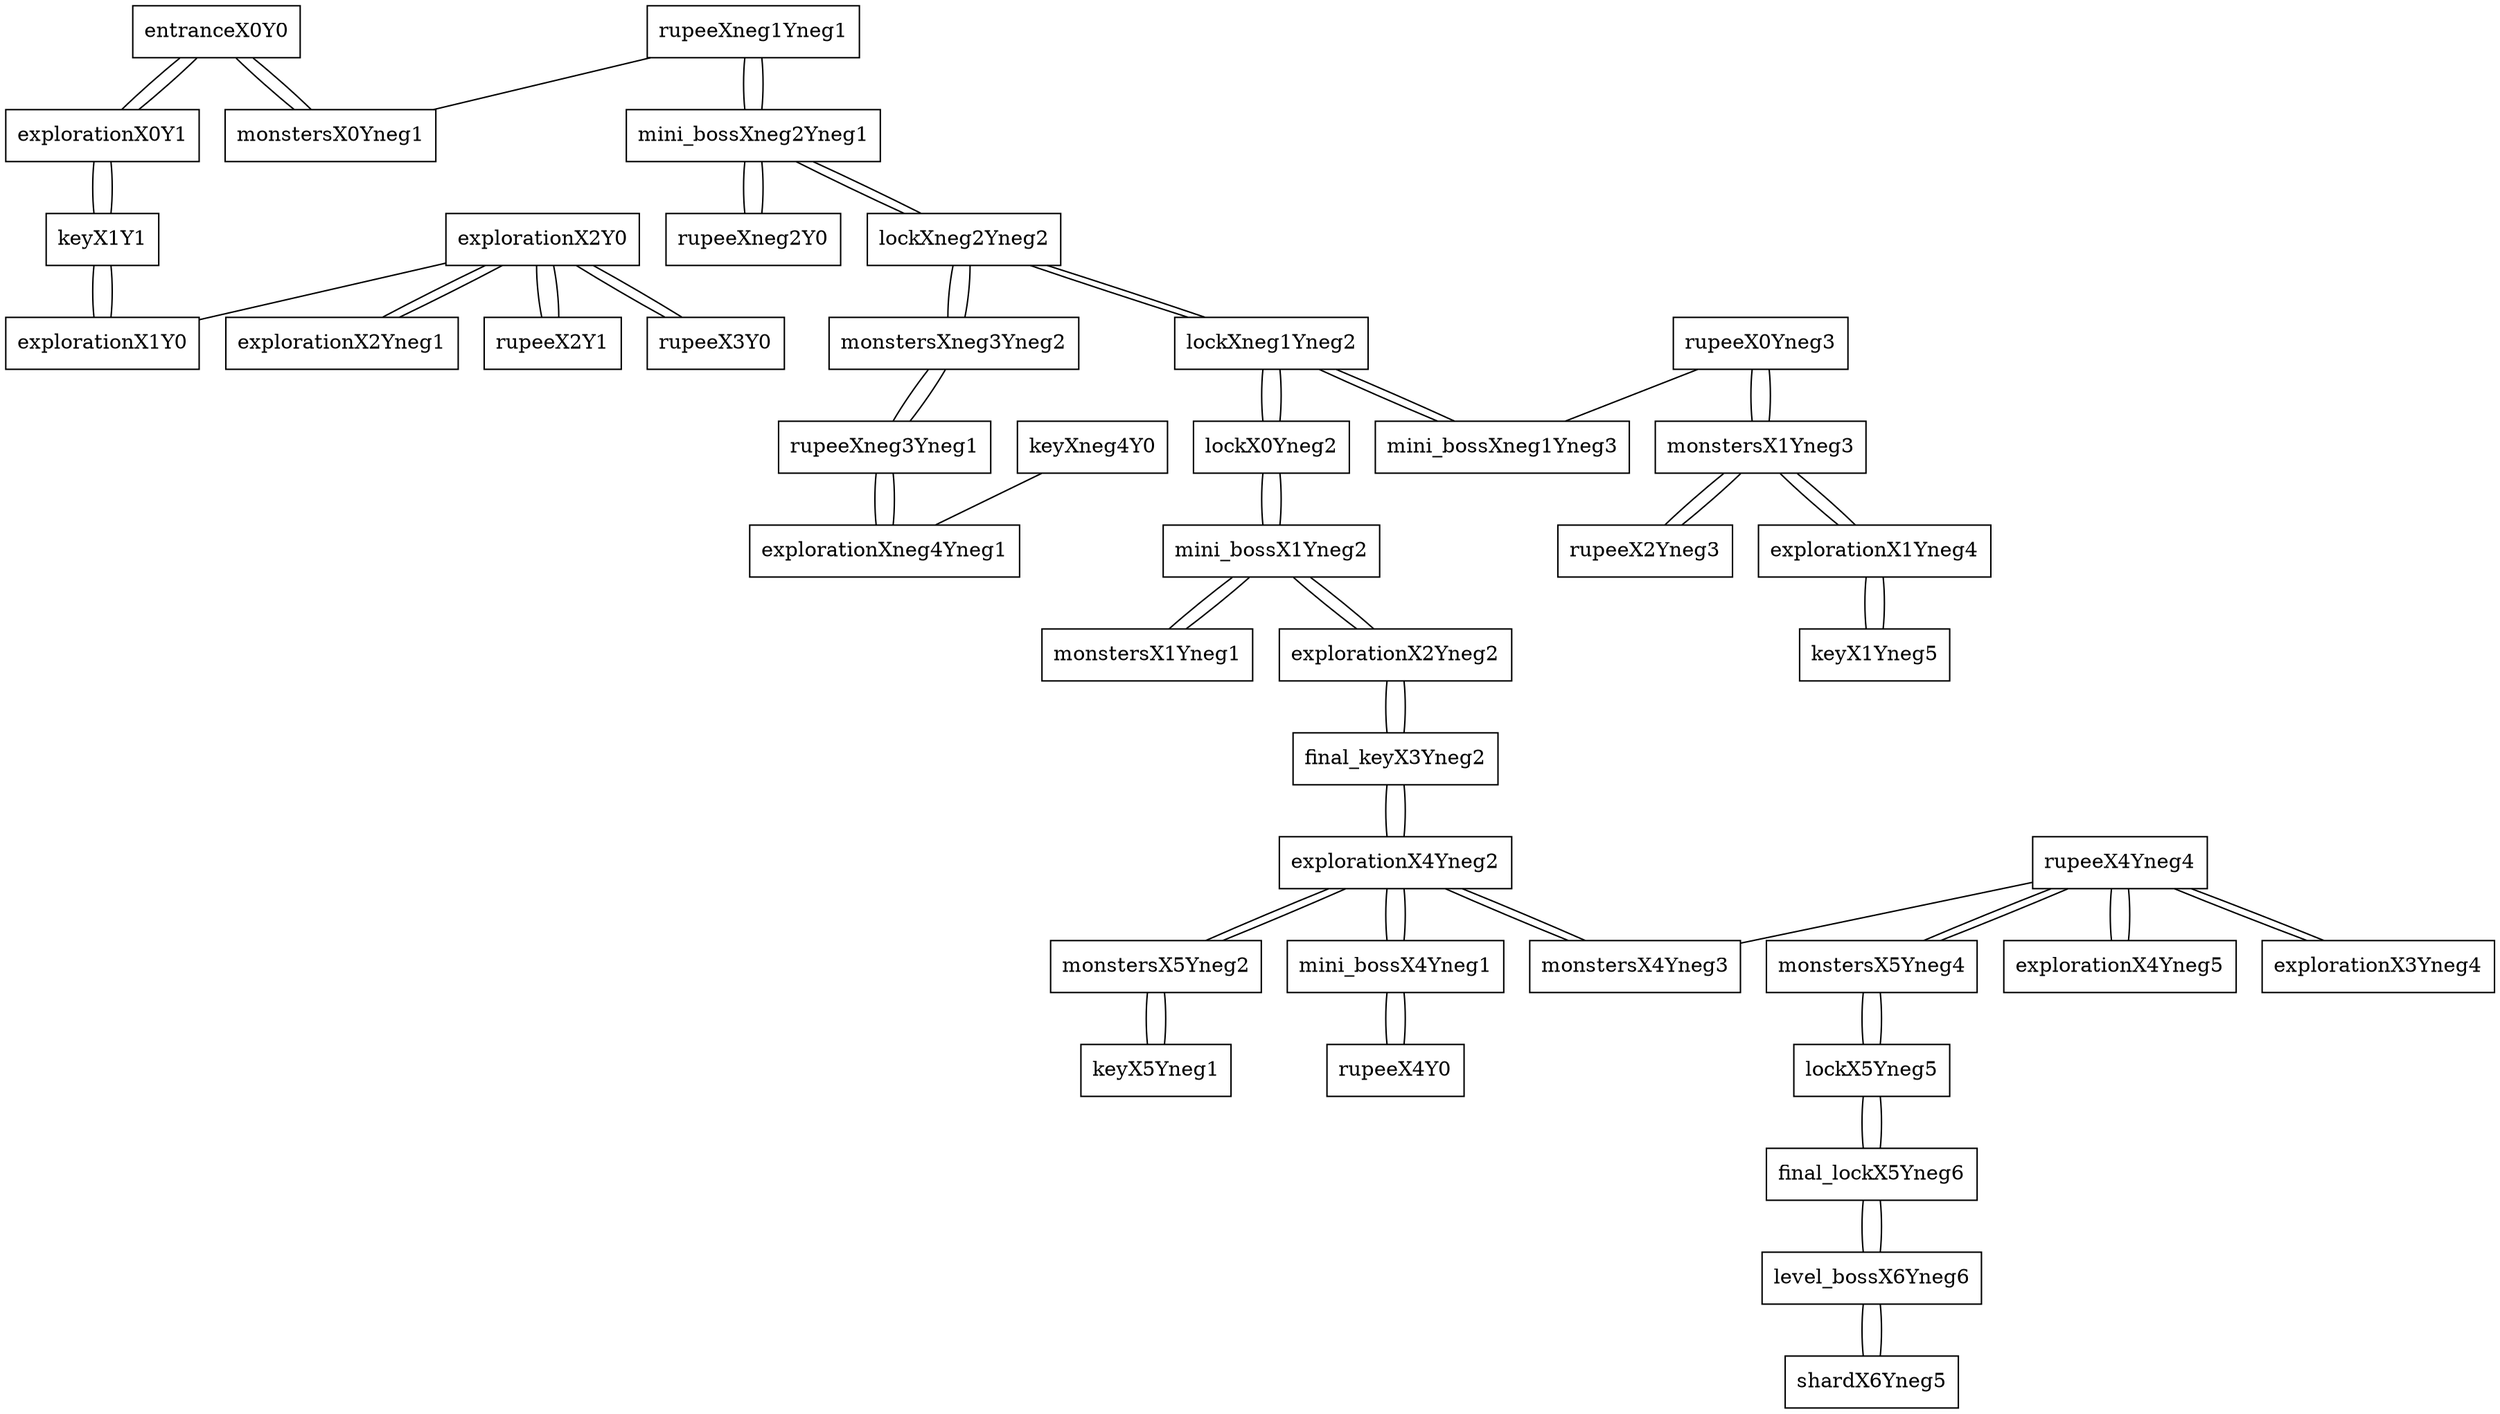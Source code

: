graph space {

node [shape="box"]; entranceX0Y0 [pad="1.5,0.0" pos="0,0!"]; explorationX0Y1 [pad="1.5,0.0" pos="0,1!"]; keyX1Y1 [pad="1.5,0.0" pos="1,1!"]; explorationX1Y0 [pad="1.5,0.0" pos="1,0!"]; explorationX2Y0 [pad="1.5,0.0" pos="2,0!"]; rupeeX2Y1 [pad="1.5,0.0" pos="2,1!"]; rupeeX3Y0 [pad="1.5,0.0" pos="3,0!"]; explorationX2Yneg1 [pad="1.5,0.0" pos="2,-1!"]; monstersX0Yneg1 [pad="1.5,0.0" pos="0,-1!"]; rupeeXneg1Yneg1 [pad="1.5,0.0" pos="-1,-1!"]; mini_bossXneg2Yneg1 [pad="1.5,0.0" pos="-2,-1!"]; rupeeXneg2Y0 [pad="1.5,0.0" pos="-2,0!"]; lockXneg2Yneg2 [pad="1.5,0.0" pos="-2,-2!"]; monstersXneg3Yneg2 [pad="1.5,0.0" pos="-3,-2!"]; rupeeXneg3Yneg1 [pad="1.5,0.0" pos="-3,-1!"]; explorationXneg4Yneg1 [pad="1.5,0.0" pos="-4,-1!"]; keyXneg4Y0 [pad="1.5,0.0" pos="-4,0!"]; lockXneg1Yneg2 [pad="1.5,0.0" pos="-1,-2!"]; mini_bossXneg1Yneg3 [pad="1.5,0.0" pos="-1,-3!"]; rupeeX0Yneg3 [pad="1.5,0.0" pos="0,-3!"]; monstersX1Yneg3 [pad="1.5,0.0" pos="1,-3!"]; rupeeX2Yneg3 [pad="1.5,0.0" pos="2,-3!"]; explorationX1Yneg4 [pad="1.5,0.0" pos="1,-4!"]; keyX1Yneg5 [pad="1.5,0.0" pos="1,-5!"]; lockX0Yneg2 [pad="1.5,0.0" pos="0,-2!"]; mini_bossX1Yneg2 [pad="1.5,0.0" pos="1,-2!"]; explorationX2Yneg2 [pad="1.5,0.0" pos="2,-2!"]; final_keyX3Yneg2 [pad="1.5,0.0" pos="3,-2!"]; explorationX4Yneg2 [pad="1.5,0.0" pos="4,-2!"]; monstersX5Yneg2 [pad="1.5,0.0" pos="5,-2!"]; keyX5Yneg1 [pad="1.5,0.0" pos="5,-1!"]; monstersX4Yneg3 [pad="1.5,0.0" pos="4,-3!"]; rupeeX4Yneg4 [pad="1.5,0.0" pos="4,-4!"]; monstersX5Yneg4 [pad="1.5,0.0" pos="5,-4!"]; explorationX4Yneg5 [pad="1.5,0.0" pos="4,-5!"]; explorationX3Yneg4 [pad="1.5,0.0" pos="3,-4!"]; monstersX1Yneg1 [pad="1.5,0.0" pos="1,-1!"]; mini_bossX4Yneg1 [pad="1.5,0.0" pos="4,-1!"]; rupeeX4Y0 [pad="1.5,0.0" pos="4,0!"]; lockX5Yneg5 [pad="1.5,0.0" pos="5,-5!"]; final_lockX5Yneg6 [pad="1.5,0.0" pos="5,-6!"]; level_bossX6Yneg6 [pad="1.5,0.0" pos="6,-6!"]; shardX6Yneg5 [pad="1.5,0.0" pos="6,-5!"]; 
entranceX0Y0 -- explorationX0Y1;
entranceX0Y0 -- monstersX0Yneg1;
explorationX0Y1 -- keyX1Y1;
explorationX0Y1 -- entranceX0Y0;
keyX1Y1 -- explorationX0Y1;
keyX1Y1 -- explorationX1Y0;
explorationX1Y0 -- keyX1Y1;
explorationX2Y0 -- rupeeX2Y1;
explorationX2Y0 -- rupeeX3Y0;
explorationX2Y0 -- explorationX2Yneg1;
explorationX2Y0 -- explorationX1Y0;
rupeeX2Y1 -- explorationX2Y0;
rupeeX3Y0 -- explorationX2Y0;
explorationX2Yneg1 -- explorationX2Y0;
monstersX0Yneg1 -- entranceX0Y0;
rupeeXneg1Yneg1 -- mini_bossXneg2Yneg1;
rupeeXneg1Yneg1 -- monstersX0Yneg1;
mini_bossXneg2Yneg1 -- rupeeXneg2Y0;
mini_bossXneg2Yneg1 -- rupeeXneg1Yneg1;
mini_bossXneg2Yneg1 -- lockXneg2Yneg2;
rupeeXneg2Y0 -- mini_bossXneg2Yneg1;
lockXneg2Yneg2 -- monstersXneg3Yneg2;
lockXneg2Yneg2 -- mini_bossXneg2Yneg1;
lockXneg2Yneg2 -- lockXneg1Yneg2;
monstersXneg3Yneg2 -- rupeeXneg3Yneg1;
monstersXneg3Yneg2 -- lockXneg2Yneg2;
rupeeXneg3Yneg1 -- explorationXneg4Yneg1;
rupeeXneg3Yneg1 -- monstersXneg3Yneg2;
explorationXneg4Yneg1 -- rupeeXneg3Yneg1;
keyXneg4Y0 -- explorationXneg4Yneg1;
lockXneg1Yneg2 -- lockXneg2Yneg2;
lockXneg1Yneg2 -- lockX0Yneg2;
lockXneg1Yneg2 -- mini_bossXneg1Yneg3;
mini_bossXneg1Yneg3 -- lockXneg1Yneg2;
rupeeX0Yneg3 -- monstersX1Yneg3;
rupeeX0Yneg3 -- mini_bossXneg1Yneg3;
monstersX1Yneg3 -- rupeeX0Yneg3;
monstersX1Yneg3 -- rupeeX2Yneg3;
monstersX1Yneg3 -- explorationX1Yneg4;
rupeeX2Yneg3 -- monstersX1Yneg3;
explorationX1Yneg4 -- monstersX1Yneg3;
explorationX1Yneg4 -- keyX1Yneg5;
keyX1Yneg5 -- explorationX1Yneg4;
lockX0Yneg2 -- lockXneg1Yneg2;
lockX0Yneg2 -- mini_bossX1Yneg2;
mini_bossX1Yneg2 -- lockX0Yneg2;
mini_bossX1Yneg2 -- monstersX1Yneg1;
mini_bossX1Yneg2 -- explorationX2Yneg2;
explorationX2Yneg2 -- mini_bossX1Yneg2;
explorationX2Yneg2 -- final_keyX3Yneg2;
final_keyX3Yneg2 -- explorationX4Yneg2;
final_keyX3Yneg2 -- explorationX2Yneg2;
explorationX4Yneg2 -- final_keyX3Yneg2;
explorationX4Yneg2 -- mini_bossX4Yneg1;
explorationX4Yneg2 -- monstersX5Yneg2;
explorationX4Yneg2 -- monstersX4Yneg3;
monstersX5Yneg2 -- explorationX4Yneg2;
monstersX5Yneg2 -- keyX5Yneg1;
keyX5Yneg1 -- monstersX5Yneg2;
monstersX4Yneg3 -- explorationX4Yneg2;
rupeeX4Yneg4 -- monstersX5Yneg4;
rupeeX4Yneg4 -- explorationX4Yneg5;
rupeeX4Yneg4 -- explorationX3Yneg4;
rupeeX4Yneg4 -- monstersX4Yneg3;
monstersX5Yneg4 -- rupeeX4Yneg4;
monstersX5Yneg4 -- lockX5Yneg5;
explorationX4Yneg5 -- rupeeX4Yneg4;
explorationX3Yneg4 -- rupeeX4Yneg4;
monstersX1Yneg1 -- mini_bossX1Yneg2;
mini_bossX4Yneg1 -- rupeeX4Y0;
mini_bossX4Yneg1 -- explorationX4Yneg2;
rupeeX4Y0 -- mini_bossX4Yneg1;
lockX5Yneg5 -- monstersX5Yneg4;
lockX5Yneg5 -- final_lockX5Yneg6;
final_lockX5Yneg6 -- lockX5Yneg5;
final_lockX5Yneg6 -- level_bossX6Yneg6;
level_bossX6Yneg6 -- final_lockX5Yneg6;
level_bossX6Yneg6 -- shardX6Yneg5;
shardX6Yneg5 -- level_bossX6Yneg6;
}
